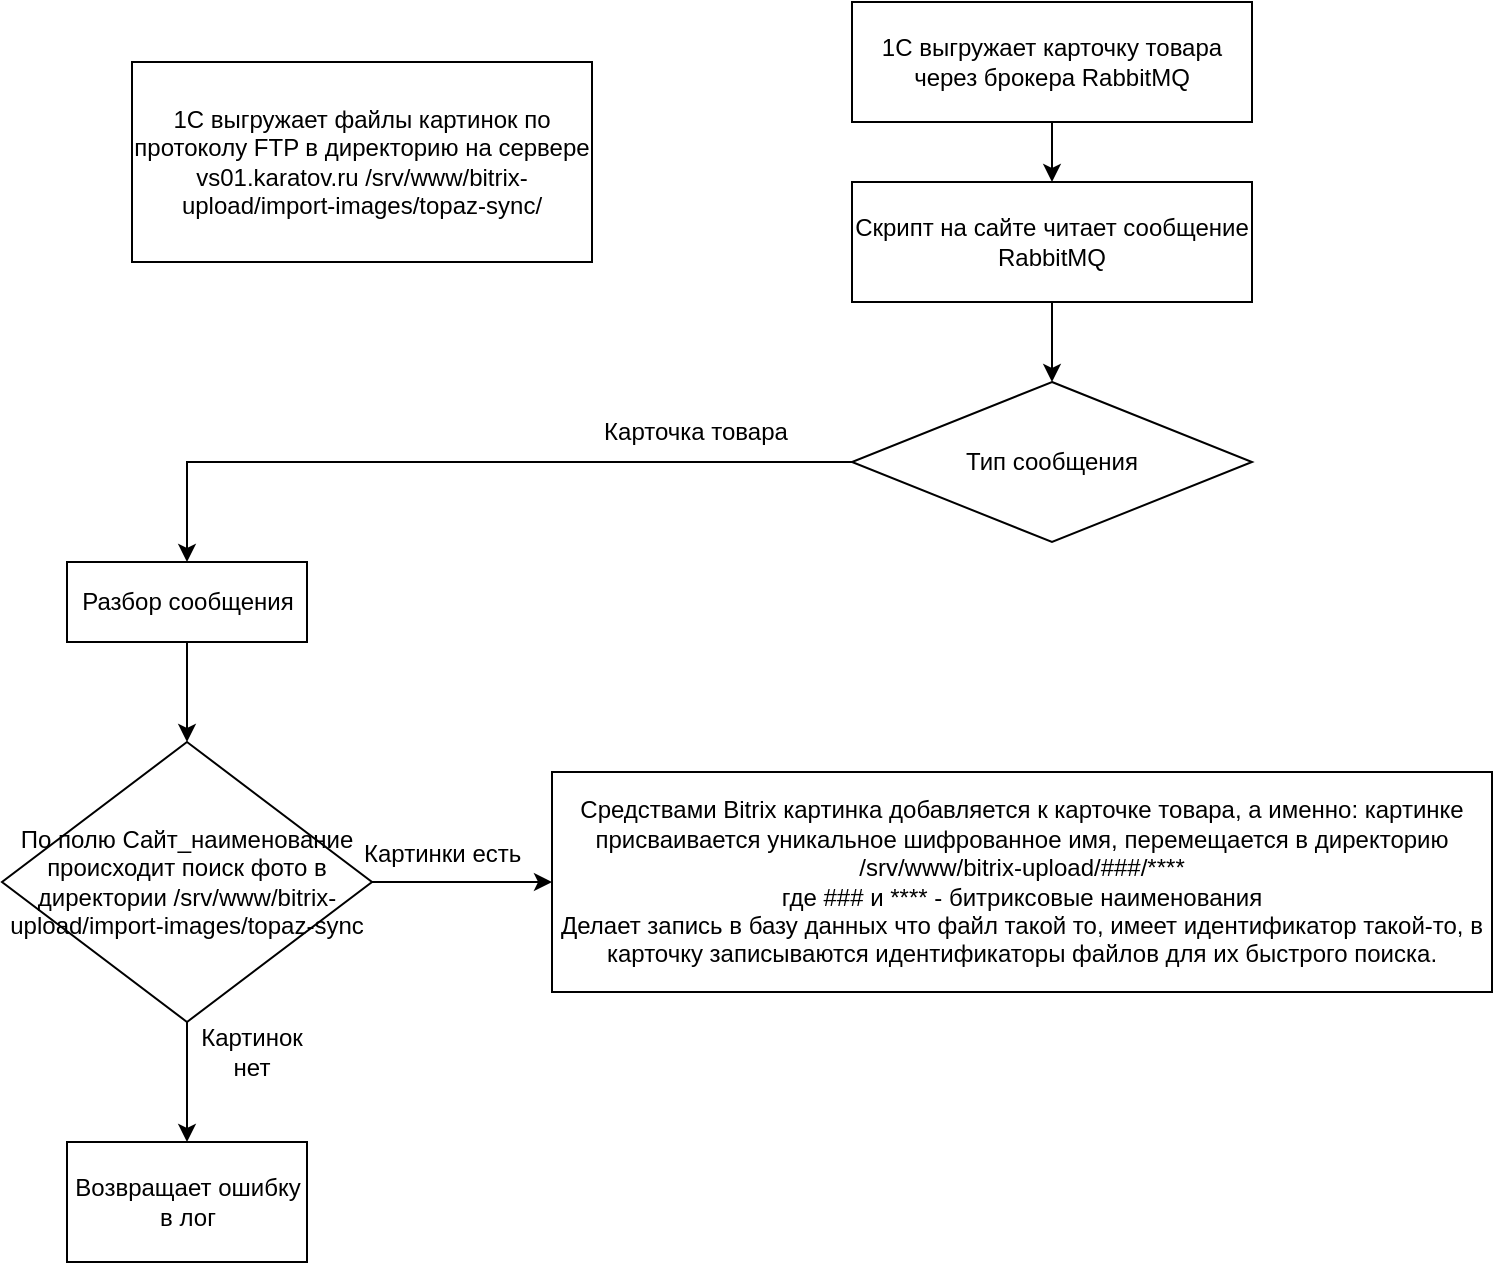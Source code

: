 <mxfile version="17.4.1" type="github">
  <diagram id="jWCKpb-Dj5ZuqblSX8VO" name="Page-1">
    <mxGraphModel dx="1422" dy="775" grid="1" gridSize="10" guides="1" tooltips="1" connect="1" arrows="1" fold="1" page="1" pageScale="1" pageWidth="827" pageHeight="1169" math="0" shadow="0">
      <root>
        <mxCell id="0" />
        <mxCell id="1" parent="0" />
        <mxCell id="lw-a6cB2GxTjt1xY8aOZ-1" value="1C выгружает файлы картинок по протоколу FTP в директорию на сервере vs01.karatov.ru /srv/www/bitrix-upload/import-images/topaz-sync/" style="rounded=0;whiteSpace=wrap;html=1;" vertex="1" parent="1">
          <mxGeometry x="80" y="70" width="230" height="100" as="geometry" />
        </mxCell>
        <mxCell id="lw-a6cB2GxTjt1xY8aOZ-4" style="edgeStyle=orthogonalEdgeStyle;rounded=0;orthogonalLoop=1;jettySize=auto;html=1;exitX=0.5;exitY=1;exitDx=0;exitDy=0;entryX=0.5;entryY=0;entryDx=0;entryDy=0;" edge="1" parent="1" source="lw-a6cB2GxTjt1xY8aOZ-2" target="lw-a6cB2GxTjt1xY8aOZ-3">
          <mxGeometry relative="1" as="geometry" />
        </mxCell>
        <mxCell id="lw-a6cB2GxTjt1xY8aOZ-2" value="1C выгружает карточку товара через брокера RabbitMQ" style="rounded=0;whiteSpace=wrap;html=1;" vertex="1" parent="1">
          <mxGeometry x="440" y="40" width="200" height="60" as="geometry" />
        </mxCell>
        <mxCell id="lw-a6cB2GxTjt1xY8aOZ-6" style="edgeStyle=orthogonalEdgeStyle;rounded=0;orthogonalLoop=1;jettySize=auto;html=1;exitX=0.5;exitY=1;exitDx=0;exitDy=0;" edge="1" parent="1" source="lw-a6cB2GxTjt1xY8aOZ-3" target="lw-a6cB2GxTjt1xY8aOZ-5">
          <mxGeometry relative="1" as="geometry" />
        </mxCell>
        <mxCell id="lw-a6cB2GxTjt1xY8aOZ-3" value="Скрипт на сайте читает сообщение RabbitMQ" style="rounded=0;whiteSpace=wrap;html=1;" vertex="1" parent="1">
          <mxGeometry x="440" y="130" width="200" height="60" as="geometry" />
        </mxCell>
        <mxCell id="lw-a6cB2GxTjt1xY8aOZ-7" style="edgeStyle=orthogonalEdgeStyle;rounded=0;orthogonalLoop=1;jettySize=auto;html=1;exitX=0;exitY=0.5;exitDx=0;exitDy=0;" edge="1" parent="1" source="lw-a6cB2GxTjt1xY8aOZ-5" target="lw-a6cB2GxTjt1xY8aOZ-8">
          <mxGeometry relative="1" as="geometry">
            <mxPoint x="180" y="280" as="targetPoint" />
          </mxGeometry>
        </mxCell>
        <mxCell id="lw-a6cB2GxTjt1xY8aOZ-5" value="Тип сообщения" style="rhombus;whiteSpace=wrap;html=1;" vertex="1" parent="1">
          <mxGeometry x="440" y="230" width="200" height="80" as="geometry" />
        </mxCell>
        <mxCell id="lw-a6cB2GxTjt1xY8aOZ-8" value="Разбор сообщения" style="rounded=0;whiteSpace=wrap;html=1;" vertex="1" parent="1">
          <mxGeometry x="47.5" y="320" width="120" height="40" as="geometry" />
        </mxCell>
        <mxCell id="lw-a6cB2GxTjt1xY8aOZ-9" value="Карточка товара" style="text;html=1;strokeColor=none;fillColor=none;align=center;verticalAlign=middle;whiteSpace=wrap;rounded=0;" vertex="1" parent="1">
          <mxGeometry x="310" y="240" width="104" height="30" as="geometry" />
        </mxCell>
        <mxCell id="lw-a6cB2GxTjt1xY8aOZ-12" style="edgeStyle=orthogonalEdgeStyle;rounded=0;orthogonalLoop=1;jettySize=auto;html=1;exitX=0.5;exitY=1;exitDx=0;exitDy=0;entryX=0.5;entryY=0;entryDx=0;entryDy=0;" edge="1" parent="1" source="lw-a6cB2GxTjt1xY8aOZ-8" target="lw-a6cB2GxTjt1xY8aOZ-11">
          <mxGeometry relative="1" as="geometry">
            <mxPoint x="290" y="410" as="targetPoint" />
          </mxGeometry>
        </mxCell>
        <mxCell id="lw-a6cB2GxTjt1xY8aOZ-19" style="edgeStyle=orthogonalEdgeStyle;rounded=0;orthogonalLoop=1;jettySize=auto;html=1;exitX=1;exitY=0.5;exitDx=0;exitDy=0;entryX=0;entryY=0.5;entryDx=0;entryDy=0;" edge="1" parent="1" source="lw-a6cB2GxTjt1xY8aOZ-11" target="lw-a6cB2GxTjt1xY8aOZ-14">
          <mxGeometry relative="1" as="geometry" />
        </mxCell>
        <mxCell id="lw-a6cB2GxTjt1xY8aOZ-20" style="edgeStyle=orthogonalEdgeStyle;rounded=0;orthogonalLoop=1;jettySize=auto;html=1;exitX=0.5;exitY=1;exitDx=0;exitDy=0;entryX=0.5;entryY=0;entryDx=0;entryDy=0;" edge="1" parent="1" source="lw-a6cB2GxTjt1xY8aOZ-11" target="lw-a6cB2GxTjt1xY8aOZ-13">
          <mxGeometry relative="1" as="geometry" />
        </mxCell>
        <mxCell id="lw-a6cB2GxTjt1xY8aOZ-11" value="По полю Сайт_наименование происходит поиск фото в директории /srv/www/bitrix-upload/import-images/topaz-sync" style="rhombus;whiteSpace=wrap;html=1;" vertex="1" parent="1">
          <mxGeometry x="15" y="410" width="185" height="140" as="geometry" />
        </mxCell>
        <mxCell id="lw-a6cB2GxTjt1xY8aOZ-13" value="Возвращает ошибку в лог" style="rounded=0;whiteSpace=wrap;html=1;" vertex="1" parent="1">
          <mxGeometry x="47.5" y="610" width="120" height="60" as="geometry" />
        </mxCell>
        <mxCell id="lw-a6cB2GxTjt1xY8aOZ-14" value="Средствами Bitrix картинка добавляется к карточке товара, а именно: картинке присваивается уникальное шифрованное имя, перемещается в директорию /srv/www/bitrix-upload/###/****&lt;br&gt;где ### и **** - битриксовые наименования&lt;br&gt;Делает запись в базу данных что файл такой то, имеет идентификатор такой-то, в карточку записываются идентификаторы файлов для их быстрого поиска." style="rounded=0;whiteSpace=wrap;html=1;" vertex="1" parent="1">
          <mxGeometry x="290" y="425" width="470" height="110" as="geometry" />
        </mxCell>
        <mxCell id="lw-a6cB2GxTjt1xY8aOZ-21" value="Картинки есть" style="text;strokeColor=none;fillColor=none;align=left;verticalAlign=middle;spacingLeft=4;spacingRight=4;overflow=hidden;points=[[0,0.5],[1,0.5]];portConstraint=eastwest;rotatable=0;" vertex="1" parent="1">
          <mxGeometry x="190" y="450" width="90" height="30" as="geometry" />
        </mxCell>
        <mxCell id="lw-a6cB2GxTjt1xY8aOZ-23" value="Картинок нет" style="text;html=1;strokeColor=none;fillColor=none;align=center;verticalAlign=middle;whiteSpace=wrap;rounded=0;" vertex="1" parent="1">
          <mxGeometry x="110" y="550" width="60" height="30" as="geometry" />
        </mxCell>
      </root>
    </mxGraphModel>
  </diagram>
</mxfile>
